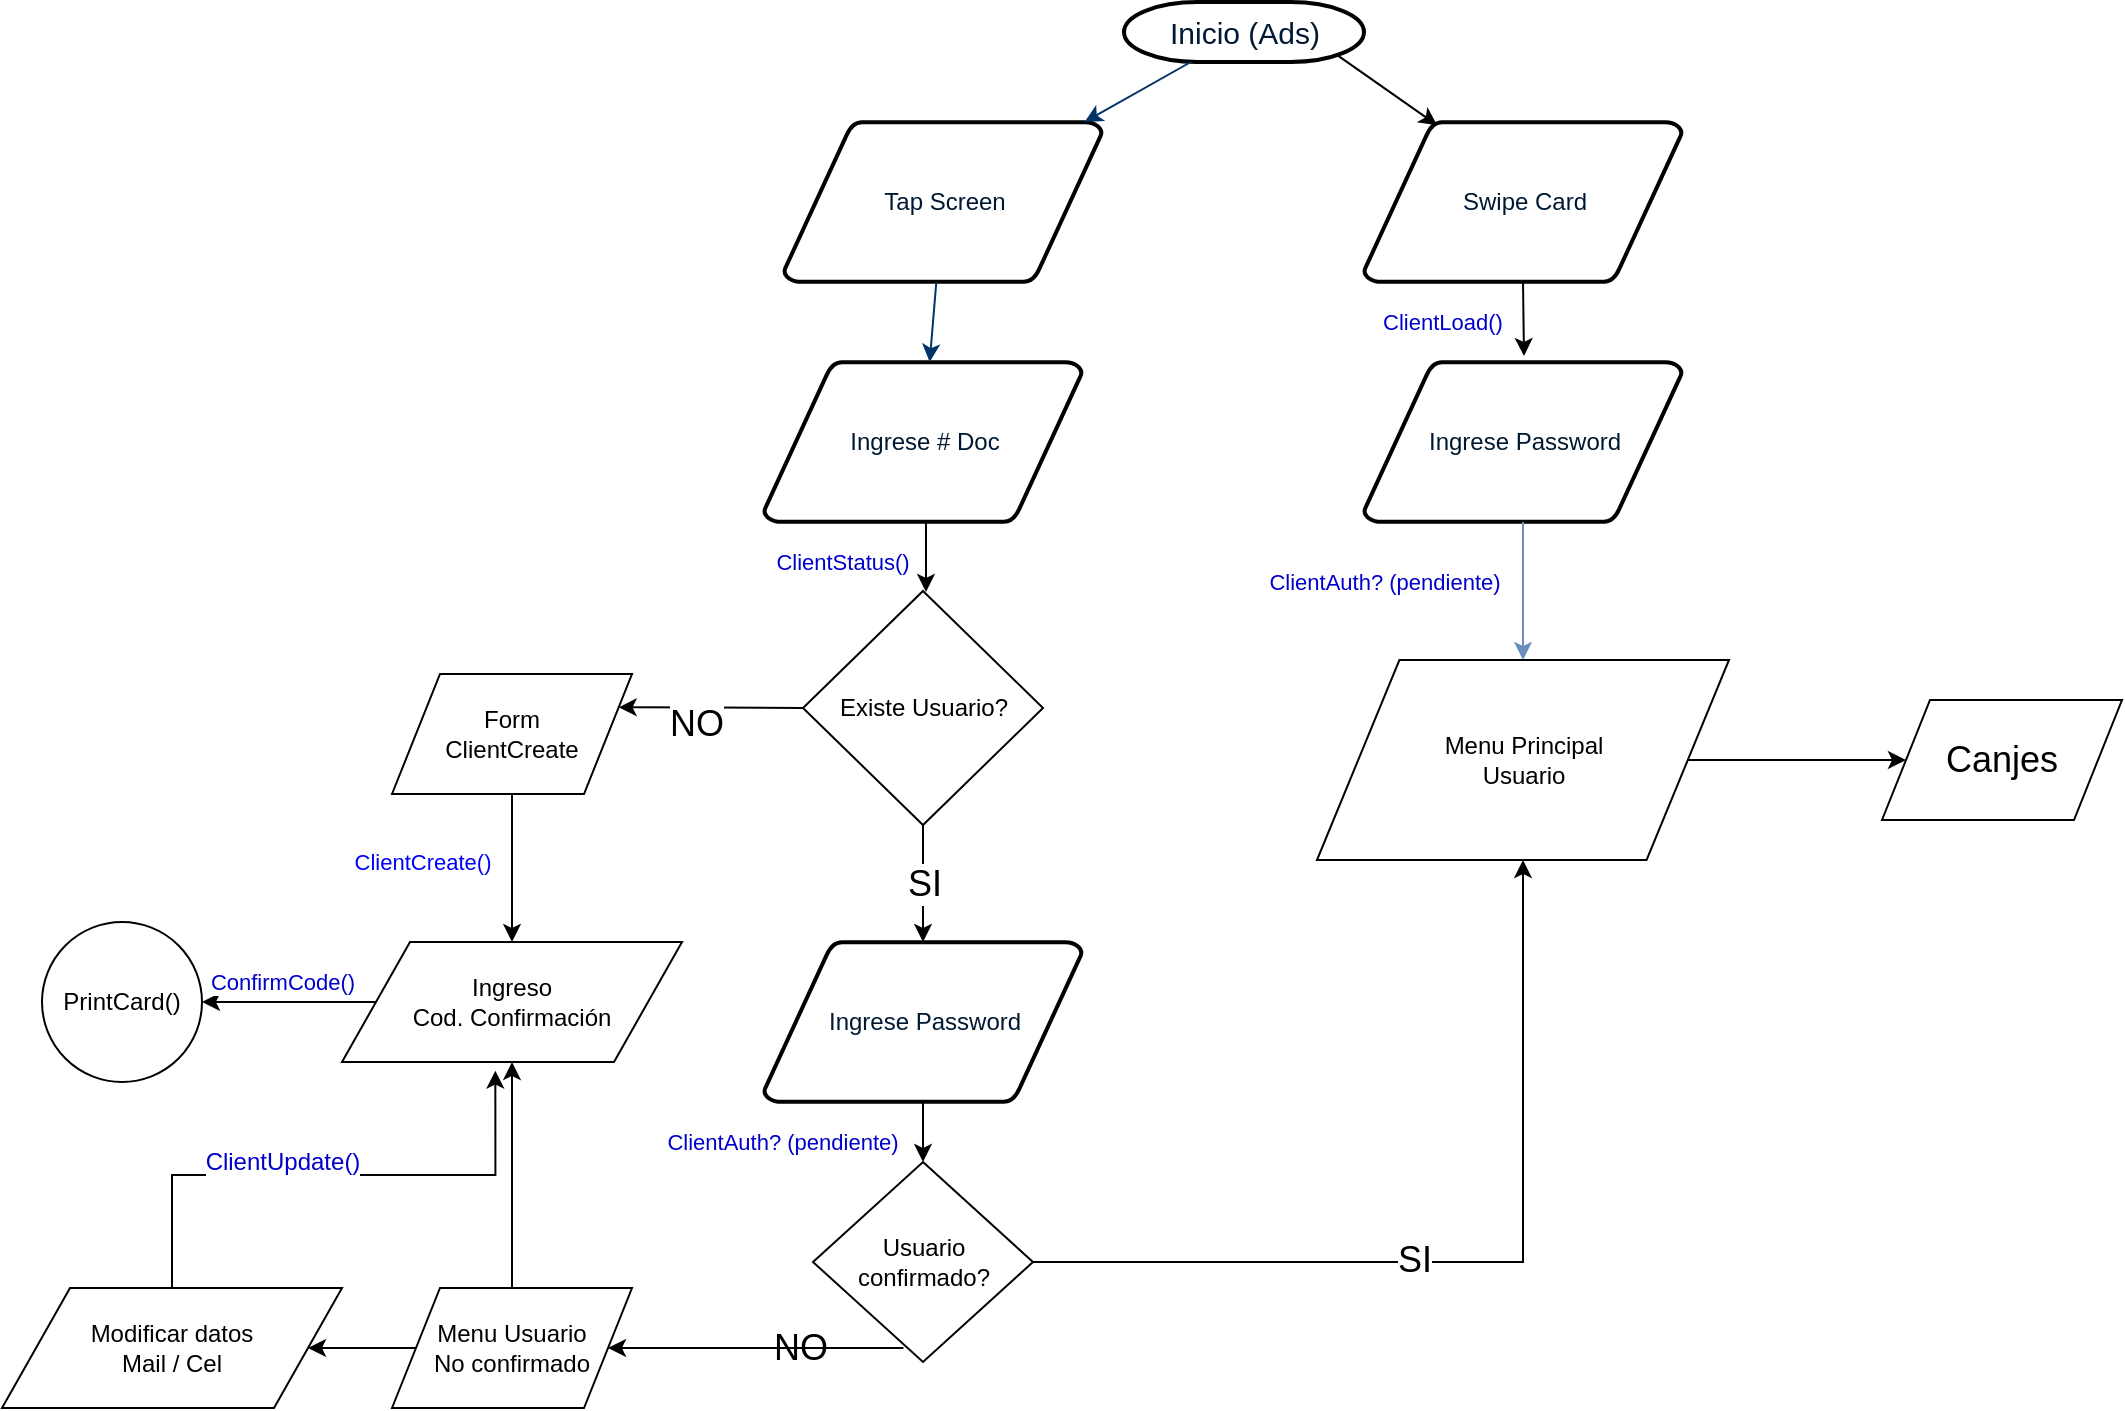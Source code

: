 <mxfile version="11.1.2" type="device"><diagram id="6a731a19-8d31-9384-78a2-239565b7b9f0" name="Page-1"><mxGraphModel dx="2037" dy="452" grid="1" gridSize="10" guides="1" tooltips="1" connect="1" arrows="1" fold="1" page="1" pageScale="1" pageWidth="1169" pageHeight="827" background="#ffffff" math="0" shadow="0"><root><mxCell id="0"/><mxCell id="1" parent="0"/><mxCell id="2" value="Inicio (Ads)" style="shape=mxgraph.flowchart.terminator;fillColor=#FFFFFF;strokeColor=#000000;strokeWidth=2;gradientColor=none;gradientDirection=north;fontColor=#001933;fontStyle=0;html=1;fontSize=15;" parent="1" vertex="1"><mxGeometry x="411" y="60" width="120" height="30" as="geometry"/></mxCell><mxCell id="3" value="Tap Screen" style="shape=mxgraph.flowchart.data;fillColor=#FFFFFF;strokeColor=#000000;strokeWidth=2;gradientColor=none;gradientDirection=north;fontColor=#001933;fontStyle=0;html=1;" parent="1" vertex="1"><mxGeometry x="241" y="120" width="159" height="80" as="geometry"/></mxCell><mxCell id="DcBLSTgWrN_Db8Nja27L-63" value="ClientStatus()" style="edgeStyle=orthogonalEdgeStyle;rounded=0;orthogonalLoop=1;jettySize=auto;html=1;startArrow=classic;startFill=1;strokeColor=#000000;endArrow=none;endFill=0;fontColor=#0000CC;" parent="1" edge="1"><mxGeometry x="-0.143" y="42" relative="1" as="geometry"><mxPoint x="312" y="354.987" as="sourcePoint"/><mxPoint x="312" y="320" as="targetPoint"/><mxPoint as="offset"/></mxGeometry></mxCell><mxCell id="5" value="Ingrese # Doc" style="shape=mxgraph.flowchart.data;fillColor=#FFFFFF;strokeColor=#000000;strokeWidth=2;gradientColor=none;gradientDirection=north;fontColor=#001933;fontStyle=0;html=1;" parent="1" vertex="1"><mxGeometry x="231" y="240" width="159" height="80" as="geometry"/></mxCell><mxCell id="7" style="fontColor=#001933;fontStyle=1;strokeColor=#003366;strokeWidth=1;html=1;" parent="1" source="2" target="3" edge="1"><mxGeometry relative="1" as="geometry"/></mxCell><mxCell id="8" style="fontColor=#001933;fontStyle=1;strokeColor=#003366;strokeWidth=1;html=1;" parent="1" source="3" target="5" edge="1"><mxGeometry relative="1" as="geometry"/></mxCell><mxCell id="DcBLSTgWrN_Db8Nja27L-55" value="Swipe Card" style="shape=mxgraph.flowchart.data;fillColor=#FFFFFF;strokeColor=#000000;strokeWidth=2;gradientColor=none;gradientDirection=north;fontColor=#001933;fontStyle=0;html=1;" parent="1" vertex="1"><mxGeometry x="531" y="120" width="159" height="80" as="geometry"/></mxCell><mxCell id="DcBLSTgWrN_Db8Nja27L-58" value="" style="endArrow=classic;html=1;entryX=0.23;entryY=0.02;entryDx=0;entryDy=0;entryPerimeter=0;exitX=0.89;exitY=0.89;exitDx=0;exitDy=0;exitPerimeter=0;" parent="1" source="2" target="DcBLSTgWrN_Db8Nja27L-55" edge="1"><mxGeometry width="50" height="50" relative="1" as="geometry"><mxPoint x="341" y="140" as="sourcePoint"/><mxPoint x="601" y="110" as="targetPoint"/></mxGeometry></mxCell><mxCell id="DcBLSTgWrN_Db8Nja27L-59" value="Ingrese Password" style="shape=mxgraph.flowchart.data;fillColor=#FFFFFF;strokeColor=#000000;strokeWidth=2;gradientColor=none;gradientDirection=north;fontColor=#001933;fontStyle=0;html=1;" parent="1" vertex="1"><mxGeometry x="531" y="240" width="159" height="80" as="geometry"/></mxCell><mxCell id="DcBLSTgWrN_Db8Nja27L-61" value="ClientLoad()" style="endArrow=classic;html=1;strokeColor=#000000;entryX=0.5;entryY=1;entryDx=0;entryDy=0;entryPerimeter=0;exitX=0.5;exitY=1;exitDx=0;exitDy=0;exitPerimeter=0;fontColor=#0000CC;" parent="1" source="DcBLSTgWrN_Db8Nja27L-55" edge="1"><mxGeometry x="0.051" y="-41" width="50" height="50" relative="1" as="geometry"><mxPoint x="631" y="200" as="sourcePoint"/><mxPoint x="611" y="237" as="targetPoint"/><mxPoint as="offset"/></mxGeometry></mxCell><mxCell id="DcBLSTgWrN_Db8Nja27L-66" value="SI&lt;br style=&quot;font-size: 18px;&quot;&gt;" style="edgeStyle=orthogonalEdgeStyle;rounded=0;orthogonalLoop=1;jettySize=auto;html=1;startArrow=classic;startFill=1;endArrow=none;endFill=0;strokeColor=#000000;fontSize=18;" parent="1" source="DcBLSTgWrN_Db8Nja27L-65" target="DcBLSTgWrN_Db8Nja27L-62" edge="1"><mxGeometry relative="1" as="geometry"/></mxCell><mxCell id="DcBLSTgWrN_Db8Nja27L-67" value="NO&lt;br style=&quot;font-size: 18px;&quot;&gt;" style="edgeStyle=orthogonalEdgeStyle;rounded=0;orthogonalLoop=1;jettySize=auto;html=1;startArrow=classic;startFill=1;endArrow=none;endFill=0;strokeColor=#000000;exitX=1;exitY=0.25;exitDx=0;exitDy=0;fontSize=18;" parent="1" source="DcBLSTgWrN_Db8Nja27L-64" target="DcBLSTgWrN_Db8Nja27L-62" edge="1"><mxGeometry x="-0.068" y="-4" relative="1" as="geometry"><mxPoint x="-4" y="4" as="offset"/></mxGeometry></mxCell><mxCell id="DcBLSTgWrN_Db8Nja27L-62" value="Existe Usuario?" style="rhombus;whiteSpace=wrap;html=1;" parent="1" vertex="1"><mxGeometry x="250.5" y="354.5" width="120" height="117" as="geometry"/></mxCell><mxCell id="DcBLSTgWrN_Db8Nja27L-78" value="ClientCreate()" style="edgeStyle=orthogonalEdgeStyle;rounded=0;orthogonalLoop=1;jettySize=auto;html=1;startArrow=classic;startFill=1;endArrow=none;endFill=0;strokeColor=#000000;exitX=0.5;exitY=0;exitDx=0;exitDy=0;fontColor=#0000FF;" parent="1" source="DcBLSTgWrN_Db8Nja27L-70" target="DcBLSTgWrN_Db8Nja27L-64" edge="1"><mxGeometry x="0.081" y="45" relative="1" as="geometry"><mxPoint x="471" y="551.5" as="sourcePoint"/><mxPoint as="offset"/></mxGeometry></mxCell><mxCell id="DcBLSTgWrN_Db8Nja27L-64" value="Form &lt;br&gt;ClientCreate" style="shape=parallelogram;perimeter=parallelogramPerimeter;whiteSpace=wrap;html=1;" parent="1" vertex="1"><mxGeometry x="45" y="396" width="120" height="60" as="geometry"/></mxCell><mxCell id="DcBLSTgWrN_Db8Nja27L-75" value="ClientAuth? (pendiente)" style="edgeStyle=orthogonalEdgeStyle;rounded=0;orthogonalLoop=1;jettySize=auto;html=1;startArrow=classic;startFill=1;endArrow=none;endFill=0;strokeColor=#000000;fontColor=#0000CC;" parent="1" source="DcBLSTgWrN_Db8Nja27L-69" target="DcBLSTgWrN_Db8Nja27L-65" edge="1"><mxGeometry x="0.207" y="71" relative="1" as="geometry"><mxPoint as="offset"/></mxGeometry></mxCell><mxCell id="DcBLSTgWrN_Db8Nja27L-65" value="Ingrese Password" style="shape=mxgraph.flowchart.data;fillColor=#FFFFFF;strokeColor=#000000;strokeWidth=2;gradientColor=none;gradientDirection=north;fontColor=#001933;fontStyle=0;html=1;" parent="1" vertex="1"><mxGeometry x="231" y="530" width="159" height="80" as="geometry"/></mxCell><mxCell id="DcBLSTgWrN_Db8Nja27L-85" value="" style="edgeStyle=orthogonalEdgeStyle;rounded=0;orthogonalLoop=1;jettySize=auto;html=1;startArrow=classic;startFill=1;endArrow=none;endFill=0;strokeColor=#000000;entryX=0.411;entryY=0.93;entryDx=0;entryDy=0;entryPerimeter=0;" parent="1" source="DcBLSTgWrN_Db8Nja27L-68" target="DcBLSTgWrN_Db8Nja27L-69" edge="1"><mxGeometry relative="1" as="geometry"/></mxCell><mxCell id="DcBLSTgWrN_Db8Nja27L-88" style="edgeStyle=orthogonalEdgeStyle;rounded=0;orthogonalLoop=1;jettySize=auto;html=1;exitX=1;exitY=0.5;exitDx=0;exitDy=0;entryX=0;entryY=0.5;entryDx=0;entryDy=0;startArrow=classic;startFill=1;endArrow=none;endFill=0;strokeColor=#000000;" parent="1" source="DcBLSTgWrN_Db8Nja27L-71" target="DcBLSTgWrN_Db8Nja27L-68" edge="1"><mxGeometry relative="1" as="geometry"/></mxCell><mxCell id="DcBLSTgWrN_Db8Nja27L-68" value="Menu Usuario&lt;br&gt;No confirmado" style="shape=parallelogram;perimeter=parallelogramPerimeter;whiteSpace=wrap;html=1;" parent="1" vertex="1"><mxGeometry x="45" y="703" width="120" height="60" as="geometry"/></mxCell><mxCell id="DcBLSTgWrN_Db8Nja27L-93" value="" style="edgeStyle=orthogonalEdgeStyle;rounded=0;orthogonalLoop=1;jettySize=auto;html=1;startArrow=classic;startFill=1;endArrow=none;endFill=0;strokeColor=#000000;exitX=0.5;exitY=1;exitDx=0;exitDy=0;" parent="1" source="DcBLSTgWrN_Db8Nja27L-74" target="DcBLSTgWrN_Db8Nja27L-69" edge="1"><mxGeometry relative="1" as="geometry"><mxPoint x="445.5" y="690" as="sourcePoint"/><Array as="points"><mxPoint x="610" y="690"/></Array></mxGeometry></mxCell><mxCell id="DcBLSTgWrN_Db8Nja27L-95" value="SI" style="text;html=1;resizable=0;points=[];align=center;verticalAlign=middle;labelBackgroundColor=#ffffff;fontSize=18;" parent="DcBLSTgWrN_Db8Nja27L-93" vertex="1" connectable="0"><mxGeometry x="-0.103" y="-55" relative="1" as="geometry"><mxPoint as="offset"/></mxGeometry></mxCell><mxCell id="DcBLSTgWrN_Db8Nja27L-69" value="Usuario confirmado?&lt;br&gt;" style="rhombus;whiteSpace=wrap;html=1;" parent="1" vertex="1"><mxGeometry x="255.5" y="640" width="110" height="100" as="geometry"/></mxCell><mxCell id="DcBLSTgWrN_Db8Nja27L-76" value="" style="edgeStyle=orthogonalEdgeStyle;rounded=0;orthogonalLoop=1;jettySize=auto;html=1;startArrow=classic;startFill=1;endArrow=none;endFill=0;strokeColor=#000000;" parent="1" source="DcBLSTgWrN_Db8Nja27L-70" target="DcBLSTgWrN_Db8Nja27L-68" edge="1"><mxGeometry relative="1" as="geometry"/></mxCell><mxCell id="DcBLSTgWrN_Db8Nja27L-82" value="ConfirmCode()" style="edgeStyle=orthogonalEdgeStyle;rounded=0;orthogonalLoop=1;jettySize=auto;html=1;startArrow=classic;startFill=1;endArrow=none;endFill=0;strokeColor=#000000;fontColor=#0000CC;" parent="1" source="DcBLSTgWrN_Db8Nja27L-81" target="DcBLSTgWrN_Db8Nja27L-70" edge="1"><mxGeometry x="-0.081" y="10" relative="1" as="geometry"><mxPoint as="offset"/></mxGeometry></mxCell><mxCell id="DcBLSTgWrN_Db8Nja27L-70" value="Ingreso&lt;br&gt;Cod. Confirmación" style="shape=parallelogram;perimeter=parallelogramPerimeter;whiteSpace=wrap;html=1;" parent="1" vertex="1"><mxGeometry x="20" y="530" width="170" height="60" as="geometry"/></mxCell><mxCell id="DcBLSTgWrN_Db8Nja27L-90" value="" style="edgeStyle=orthogonalEdgeStyle;rounded=0;orthogonalLoop=1;jettySize=auto;html=1;startArrow=classic;startFill=1;endArrow=none;endFill=0;strokeColor=#000000;exitX=0.451;exitY=1.072;exitDx=0;exitDy=0;exitPerimeter=0;" parent="1" source="DcBLSTgWrN_Db8Nja27L-70" target="DcBLSTgWrN_Db8Nja27L-71" edge="1"><mxGeometry relative="1" as="geometry"><mxPoint x="-65" y="620" as="sourcePoint"/></mxGeometry></mxCell><mxCell id="2uyDPZqusjrSCXlZGOp2-8" value="ClientUpdate()" style="text;html=1;resizable=0;points=[];align=center;verticalAlign=middle;labelBackgroundColor=#ffffff;fontSize=12;fontColor=#0000CC;" vertex="1" connectable="0" parent="DcBLSTgWrN_Db8Nja27L-90"><mxGeometry x="0.159" y="-1" relative="1" as="geometry"><mxPoint x="-3" y="-6" as="offset"/></mxGeometry></mxCell><mxCell id="DcBLSTgWrN_Db8Nja27L-71" value="Modificar datos&lt;br&gt;Mail / Cel" style="shape=parallelogram;perimeter=parallelogramPerimeter;whiteSpace=wrap;html=1;" parent="1" vertex="1"><mxGeometry x="-150" y="703" width="170" height="60" as="geometry"/></mxCell><mxCell id="DcBLSTgWrN_Db8Nja27L-91" value="ClientAuth? (pendiente)" style="edgeStyle=orthogonalEdgeStyle;rounded=0;orthogonalLoop=1;jettySize=auto;html=1;startArrow=classic;startFill=1;endArrow=none;endFill=0;strokeColor=#6c8ebf;fillColor=#dae8fc;fontColor=#0000CC;" parent="1" source="DcBLSTgWrN_Db8Nja27L-74" target="DcBLSTgWrN_Db8Nja27L-59" edge="1"><mxGeometry x="0.13" y="71" relative="1" as="geometry"><mxPoint x="1" as="offset"/></mxGeometry></mxCell><mxCell id="DcBLSTgWrN_Db8Nja27L-97" value="" style="edgeStyle=orthogonalEdgeStyle;rounded=0;orthogonalLoop=1;jettySize=auto;html=1;startArrow=classic;startFill=1;endArrow=none;endFill=0;strokeColor=#000000;fontSize=18;" parent="1" source="DcBLSTgWrN_Db8Nja27L-96" target="DcBLSTgWrN_Db8Nja27L-74" edge="1"><mxGeometry relative="1" as="geometry"/></mxCell><mxCell id="DcBLSTgWrN_Db8Nja27L-74" value="Menu Principal&lt;br&gt;Usuario" style="shape=parallelogram;perimeter=parallelogramPerimeter;whiteSpace=wrap;html=1;" parent="1" vertex="1"><mxGeometry x="507.5" y="389" width="206" height="100" as="geometry"/></mxCell><mxCell id="DcBLSTgWrN_Db8Nja27L-81" value="PrintCard()" style="ellipse;whiteSpace=wrap;html=1;aspect=fixed;" parent="1" vertex="1"><mxGeometry x="-130" y="520" width="80" height="80" as="geometry"/></mxCell><mxCell id="DcBLSTgWrN_Db8Nja27L-83" value="NO&lt;br style=&quot;font-size: 18px;&quot;&gt;" style="text;html=1;resizable=0;points=[];autosize=1;align=left;verticalAlign=top;spacingTop=-4;fontSize=18;" parent="1" vertex="1"><mxGeometry x="234" y="720" width="30" height="20" as="geometry"/></mxCell><mxCell id="DcBLSTgWrN_Db8Nja27L-96" value="Canjes" style="shape=parallelogram;perimeter=parallelogramPerimeter;whiteSpace=wrap;html=1;fontSize=18;" parent="1" vertex="1"><mxGeometry x="790" y="409" width="120" height="60" as="geometry"/></mxCell></root></mxGraphModel></diagram></mxfile>